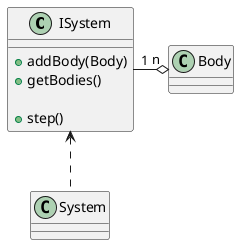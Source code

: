 @startuml nbodysystem

Class ISystem {
    +addBody(Body)
    +getBodies()
    
    +step()
}

class System { 

}

ISystem <.. System


ISystem "1" -o "n" Body
@enduml